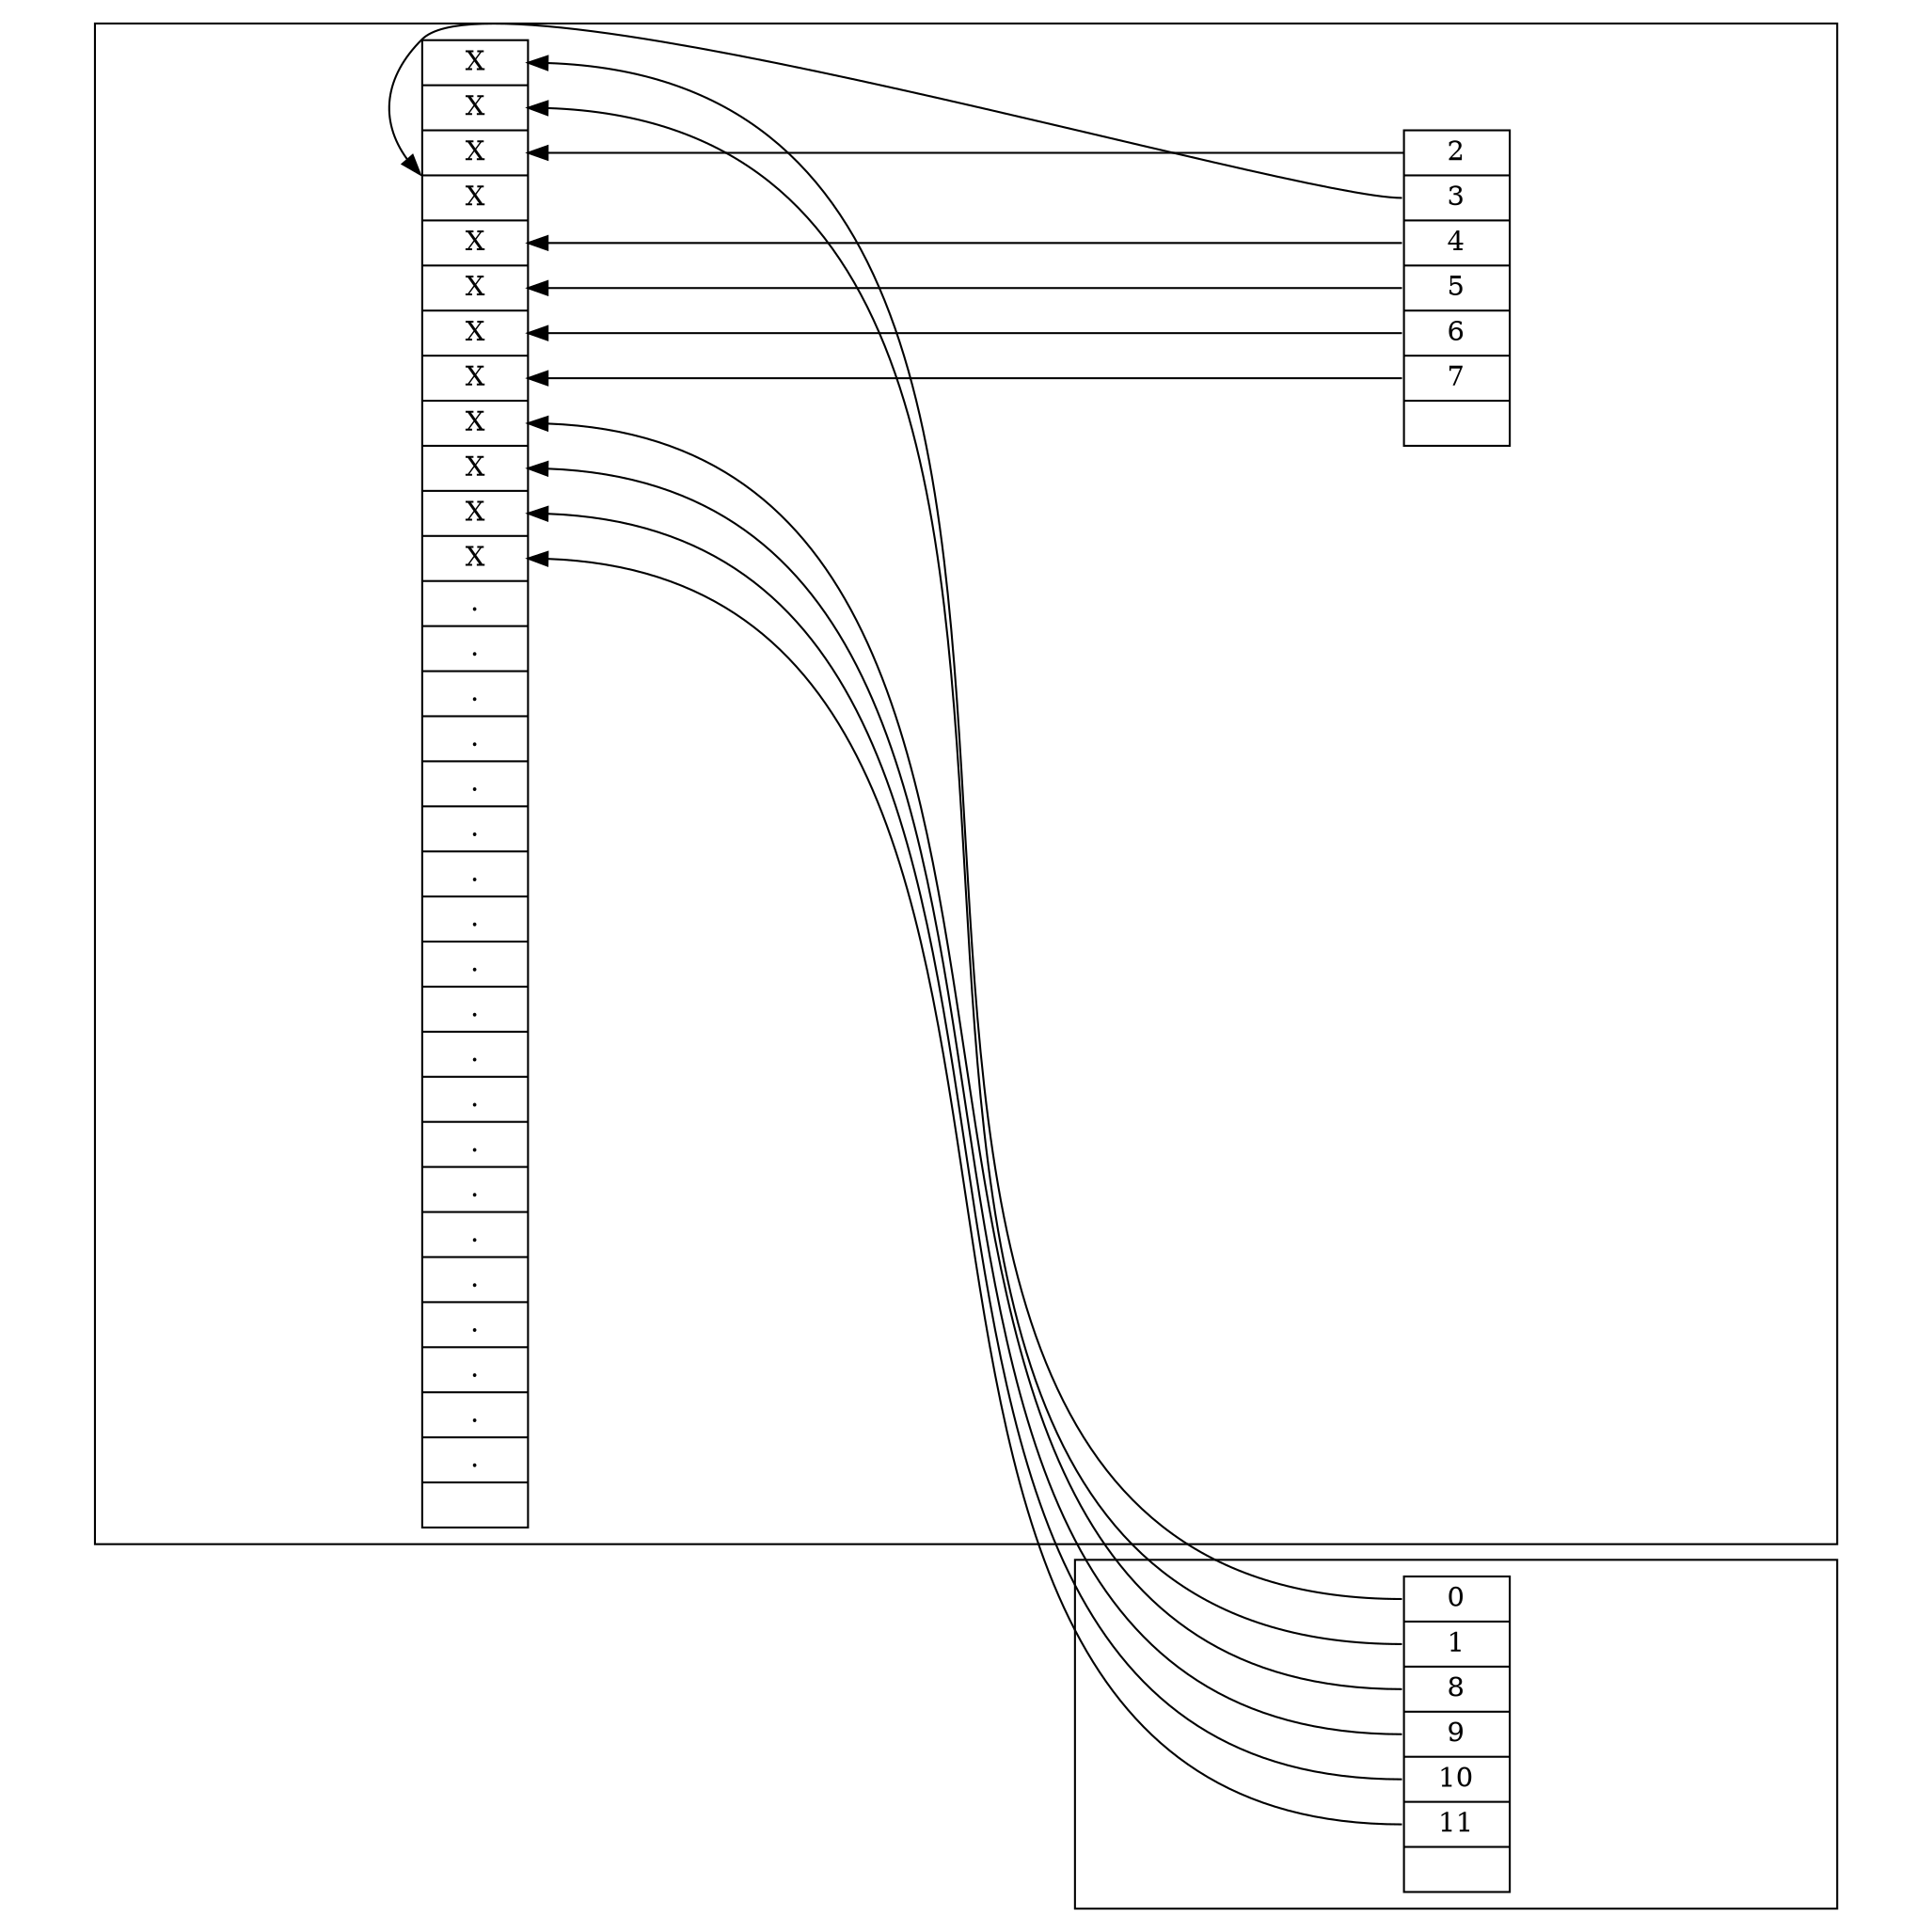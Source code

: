 // Memsim
digraph {
	graph [rankdir=RL]
	graph [ratio=1.0]
	graph [overlap=scalexy]
	node [shape=record]
	graph [cluster_rank=global]
	subgraph cluster_p2 {
	p2:2:c -> frame:2:c;
	p2:3 -> frame:3:nw
	p2:4 -> frame:4
	p2:5 -> frame:5
	p2:6 -> frame:6
	p2:7 -> frame:7
	p2 [label="<2>2|<3>3|<4>4|<5>5|<6>6|<7>7|"]
	}

	subgraph cluster_p3 {
	p3:0 -> frame:0
	p3:1 -> frame:1
	p3:8 -> frame:8
	p3:9 -> frame:9
	p3:10 -> frame:10
	p3:11 -> frame:11
	p3 [label="<0>0|<1>1|<8>8|<9>9|<10>10|<11>11|"]
	}
	subgraph cluster_main {
	frame [label="<0>X|<1>X|<2>X|<3>X|<4>X|<5>X|<6>X|<7>X|<8>X|<9>X|<10>X|<11>X|<12>.|<13>.|<14>.|<15>.|<16>.|<17>.|<18>.|<19>.|<20>.|<21>.|<22>.|<23>.|<24>.|<25>.|<26>.|<27>.|<28>.|<29>.|<30>.|<31>.|"]
	}
}
